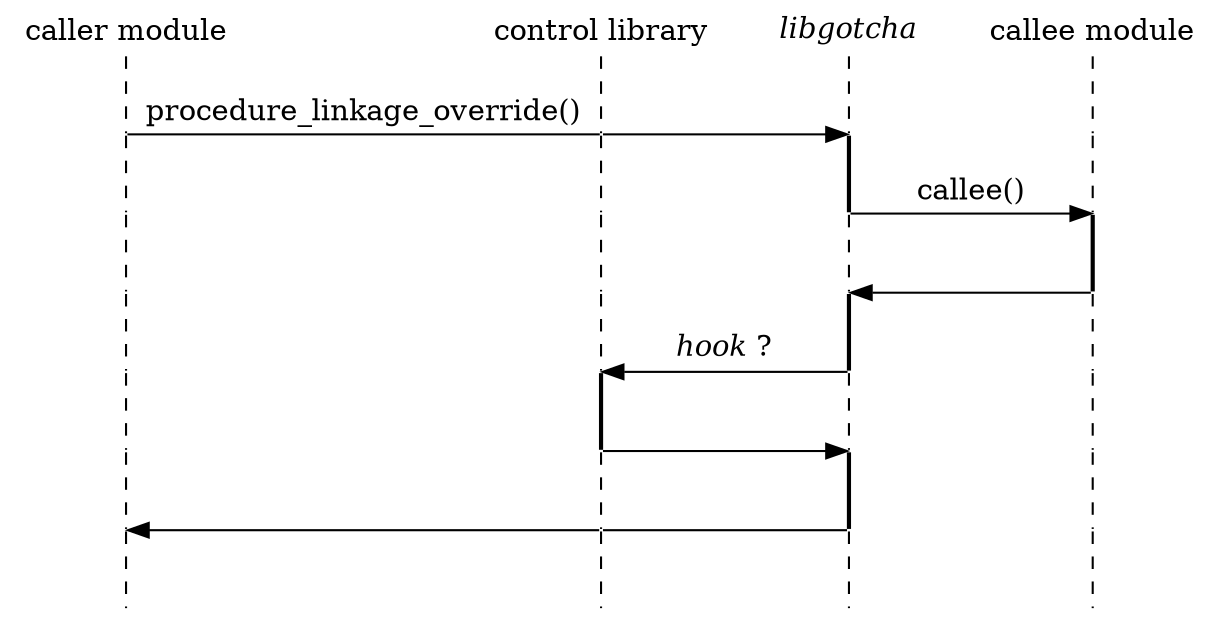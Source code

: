strict digraph {
	edge [arrowhead=none];
	node [shape=none, width=0, height=0, label=""];

	caller [label="caller module"];
	control [label="control library"];
	gotcha [label=<<i>libgotcha</i>>];
	callee [label="callee module"];

	{
		// This weight must be at least the number of horizontal arrows.
		edge [style=dashed, weight=5];

		caller -> callerA -> callerB -> callerC -> callerD -> callerE -> callerF -> callerG;

		control -> controlA -> controlB -> controlC -> controlD;
		controlD -> controlE [style=solid, penwidth=2];
		controlE -> controlF -> controlG;

		gotcha -> gotchaA;
		gotchaA -> gotchaB [style=solid, penwidth=2];
		gotchaB -> gotchaC;
		gotchaC -> gotchaD [style=solid, penwidth=2];
		gotchaD -> gotchaE;
		gotchaE -> gotchaF [style=solid, penwidth=2];
		gotchaF -> gotchaG;

		callee -> calleeA -> calleeB;
		calleeB -> calleeC [style=solid, penwidth=2];
		calleeC -> calleeD -> calleeE -> calleeF -> calleeG;
	}

	{
		rank=same;
		callerA -> controlA [label="procedure_linkage_override()"];
		controlA -> gotchaA [arrowhead=normal];
	}

	{
		rank=same;
		gotchaB -> calleeB [label="callee()", arrowhead=normal];
	}

	{
		rank=same;
		gotchaC -> calleeC [arrowhead=normal, dir=back];
	}

	{
		rank=same;
		controlD -> gotchaD [label=<<i>hook</i> ?>, arrowhead=normal, dir=back];
	}

	{
		rank=same;
		controlE -> gotchaE [arrowhead=normal];
	}

	{
		rank=same;
		callerF -> controlF [arrowhead=normal, dir=back];
		controlF -> gotchaF;
	}
}
